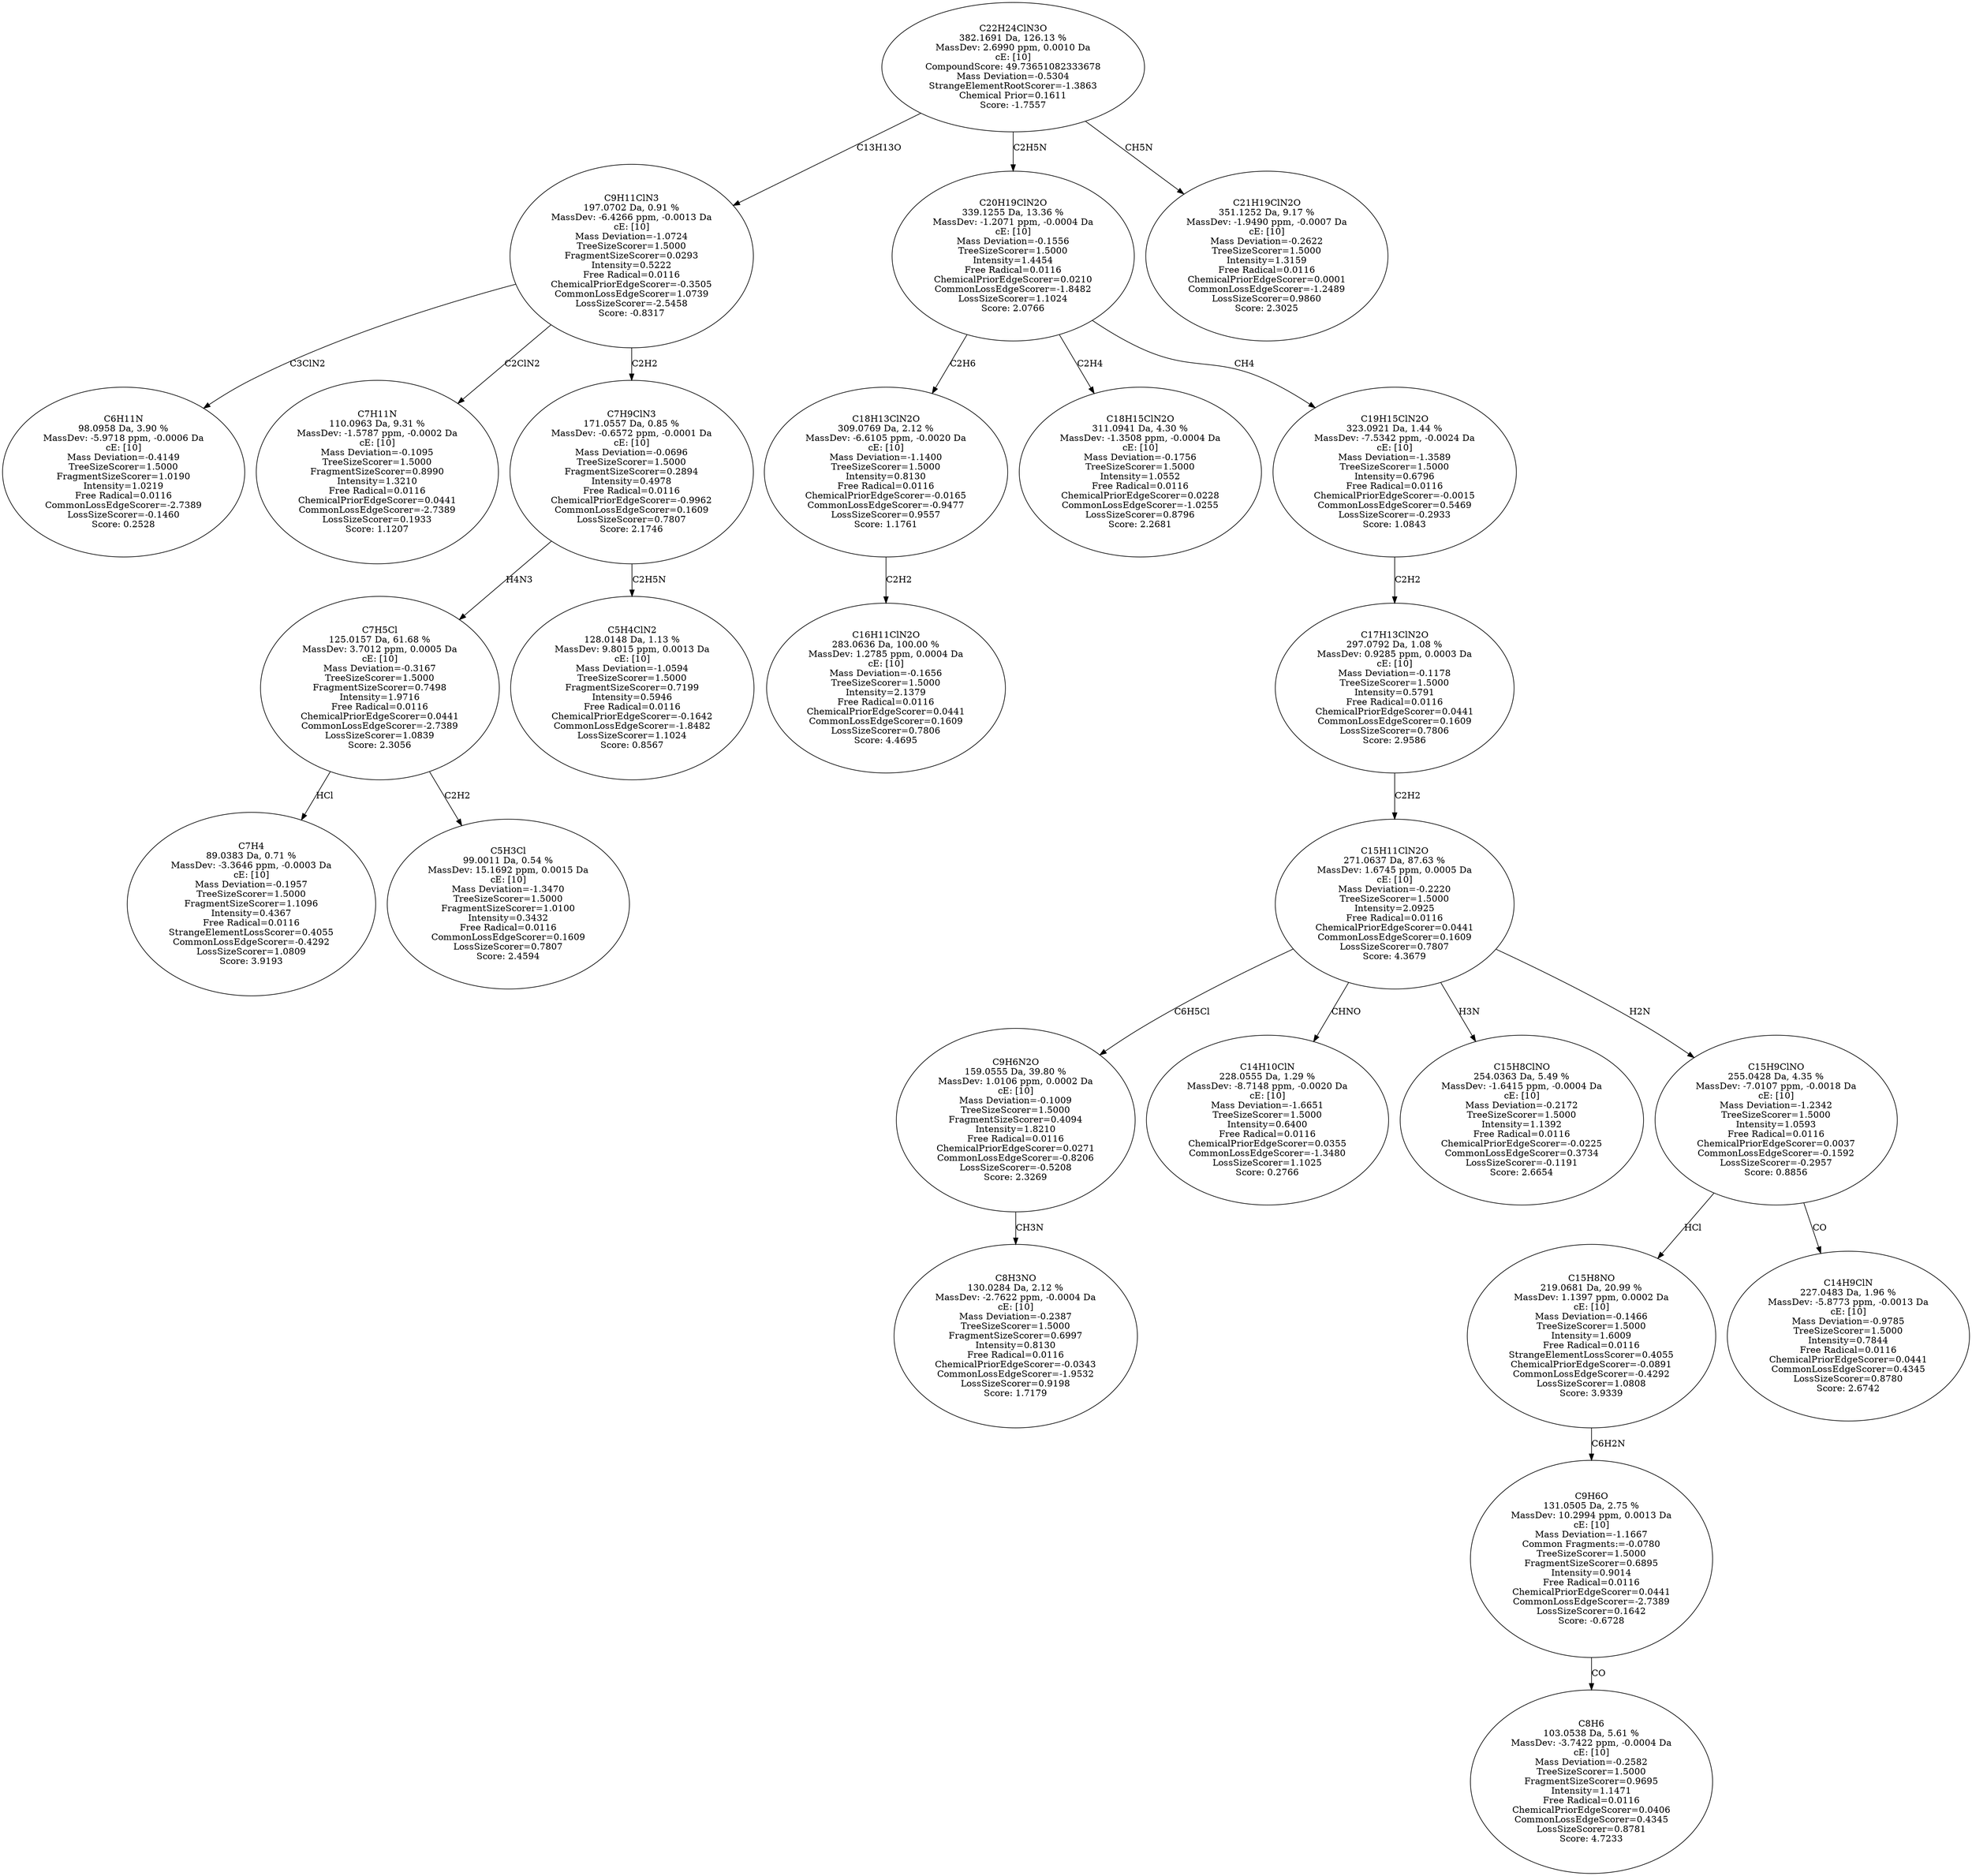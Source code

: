 strict digraph {
v1 [label="C6H11N\n98.0958 Da, 3.90 %\nMassDev: -5.9718 ppm, -0.0006 Da\ncE: [10]\nMass Deviation=-0.4149\nTreeSizeScorer=1.5000\nFragmentSizeScorer=1.0190\nIntensity=1.0219\nFree Radical=0.0116\nCommonLossEdgeScorer=-2.7389\nLossSizeScorer=-0.1460\nScore: 0.2528"];
v2 [label="C7H11N\n110.0963 Da, 9.31 %\nMassDev: -1.5787 ppm, -0.0002 Da\ncE: [10]\nMass Deviation=-0.1095\nTreeSizeScorer=1.5000\nFragmentSizeScorer=0.8990\nIntensity=1.3210\nFree Radical=0.0116\nChemicalPriorEdgeScorer=0.0441\nCommonLossEdgeScorer=-2.7389\nLossSizeScorer=0.1933\nScore: 1.1207"];
v3 [label="C7H4\n89.0383 Da, 0.71 %\nMassDev: -3.3646 ppm, -0.0003 Da\ncE: [10]\nMass Deviation=-0.1957\nTreeSizeScorer=1.5000\nFragmentSizeScorer=1.1096\nIntensity=0.4367\nFree Radical=0.0116\nStrangeElementLossScorer=0.4055\nCommonLossEdgeScorer=-0.4292\nLossSizeScorer=1.0809\nScore: 3.9193"];
v4 [label="C5H3Cl\n99.0011 Da, 0.54 %\nMassDev: 15.1692 ppm, 0.0015 Da\ncE: [10]\nMass Deviation=-1.3470\nTreeSizeScorer=1.5000\nFragmentSizeScorer=1.0100\nIntensity=0.3432\nFree Radical=0.0116\nCommonLossEdgeScorer=0.1609\nLossSizeScorer=0.7807\nScore: 2.4594"];
v5 [label="C7H5Cl\n125.0157 Da, 61.68 %\nMassDev: 3.7012 ppm, 0.0005 Da\ncE: [10]\nMass Deviation=-0.3167\nTreeSizeScorer=1.5000\nFragmentSizeScorer=0.7498\nIntensity=1.9716\nFree Radical=0.0116\nChemicalPriorEdgeScorer=0.0441\nCommonLossEdgeScorer=-2.7389\nLossSizeScorer=1.0839\nScore: 2.3056"];
v6 [label="C5H4ClN2\n128.0148 Da, 1.13 %\nMassDev: 9.8015 ppm, 0.0013 Da\ncE: [10]\nMass Deviation=-1.0594\nTreeSizeScorer=1.5000\nFragmentSizeScorer=0.7199\nIntensity=0.5946\nFree Radical=0.0116\nChemicalPriorEdgeScorer=-0.1642\nCommonLossEdgeScorer=-1.8482\nLossSizeScorer=1.1024\nScore: 0.8567"];
v7 [label="C7H9ClN3\n171.0557 Da, 0.85 %\nMassDev: -0.6572 ppm, -0.0001 Da\ncE: [10]\nMass Deviation=-0.0696\nTreeSizeScorer=1.5000\nFragmentSizeScorer=0.2894\nIntensity=0.4978\nFree Radical=0.0116\nChemicalPriorEdgeScorer=-0.9962\nCommonLossEdgeScorer=0.1609\nLossSizeScorer=0.7807\nScore: 2.1746"];
v8 [label="C9H11ClN3\n197.0702 Da, 0.91 %\nMassDev: -6.4266 ppm, -0.0013 Da\ncE: [10]\nMass Deviation=-1.0724\nTreeSizeScorer=1.5000\nFragmentSizeScorer=0.0293\nIntensity=0.5222\nFree Radical=0.0116\nChemicalPriorEdgeScorer=-0.3505\nCommonLossEdgeScorer=1.0739\nLossSizeScorer=-2.5458\nScore: -0.8317"];
v9 [label="C16H11ClN2O\n283.0636 Da, 100.00 %\nMassDev: 1.2785 ppm, 0.0004 Da\ncE: [10]\nMass Deviation=-0.1656\nTreeSizeScorer=1.5000\nIntensity=2.1379\nFree Radical=0.0116\nChemicalPriorEdgeScorer=0.0441\nCommonLossEdgeScorer=0.1609\nLossSizeScorer=0.7806\nScore: 4.4695"];
v10 [label="C18H13ClN2O\n309.0769 Da, 2.12 %\nMassDev: -6.6105 ppm, -0.0020 Da\ncE: [10]\nMass Deviation=-1.1400\nTreeSizeScorer=1.5000\nIntensity=0.8130\nFree Radical=0.0116\nChemicalPriorEdgeScorer=-0.0165\nCommonLossEdgeScorer=-0.9477\nLossSizeScorer=0.9557\nScore: 1.1761"];
v11 [label="C18H15ClN2O\n311.0941 Da, 4.30 %\nMassDev: -1.3508 ppm, -0.0004 Da\ncE: [10]\nMass Deviation=-0.1756\nTreeSizeScorer=1.5000\nIntensity=1.0552\nFree Radical=0.0116\nChemicalPriorEdgeScorer=0.0228\nCommonLossEdgeScorer=-1.0255\nLossSizeScorer=0.8796\nScore: 2.2681"];
v12 [label="C8H3NO\n130.0284 Da, 2.12 %\nMassDev: -2.7622 ppm, -0.0004 Da\ncE: [10]\nMass Deviation=-0.2387\nTreeSizeScorer=1.5000\nFragmentSizeScorer=0.6997\nIntensity=0.8130\nFree Radical=0.0116\nChemicalPriorEdgeScorer=-0.0343\nCommonLossEdgeScorer=-1.9532\nLossSizeScorer=0.9198\nScore: 1.7179"];
v13 [label="C9H6N2O\n159.0555 Da, 39.80 %\nMassDev: 1.0106 ppm, 0.0002 Da\ncE: [10]\nMass Deviation=-0.1009\nTreeSizeScorer=1.5000\nFragmentSizeScorer=0.4094\nIntensity=1.8210\nFree Radical=0.0116\nChemicalPriorEdgeScorer=0.0271\nCommonLossEdgeScorer=-0.8206\nLossSizeScorer=-0.5208\nScore: 2.3269"];
v14 [label="C14H10ClN\n228.0555 Da, 1.29 %\nMassDev: -8.7148 ppm, -0.0020 Da\ncE: [10]\nMass Deviation=-1.6651\nTreeSizeScorer=1.5000\nIntensity=0.6400\nFree Radical=0.0116\nChemicalPriorEdgeScorer=0.0355\nCommonLossEdgeScorer=-1.3480\nLossSizeScorer=1.1025\nScore: 0.2766"];
v15 [label="C15H8ClNO\n254.0363 Da, 5.49 %\nMassDev: -1.6415 ppm, -0.0004 Da\ncE: [10]\nMass Deviation=-0.2172\nTreeSizeScorer=1.5000\nIntensity=1.1392\nFree Radical=0.0116\nChemicalPriorEdgeScorer=-0.0225\nCommonLossEdgeScorer=0.3734\nLossSizeScorer=-0.1191\nScore: 2.6654"];
v16 [label="C8H6\n103.0538 Da, 5.61 %\nMassDev: -3.7422 ppm, -0.0004 Da\ncE: [10]\nMass Deviation=-0.2582\nTreeSizeScorer=1.5000\nFragmentSizeScorer=0.9695\nIntensity=1.1471\nFree Radical=0.0116\nChemicalPriorEdgeScorer=0.0406\nCommonLossEdgeScorer=0.4345\nLossSizeScorer=0.8781\nScore: 4.7233"];
v17 [label="C9H6O\n131.0505 Da, 2.75 %\nMassDev: 10.2994 ppm, 0.0013 Da\ncE: [10]\nMass Deviation=-1.1667\nCommon Fragments:=-0.0780\nTreeSizeScorer=1.5000\nFragmentSizeScorer=0.6895\nIntensity=0.9014\nFree Radical=0.0116\nChemicalPriorEdgeScorer=0.0441\nCommonLossEdgeScorer=-2.7389\nLossSizeScorer=0.1642\nScore: -0.6728"];
v18 [label="C15H8NO\n219.0681 Da, 20.99 %\nMassDev: 1.1397 ppm, 0.0002 Da\ncE: [10]\nMass Deviation=-0.1466\nTreeSizeScorer=1.5000\nIntensity=1.6009\nFree Radical=0.0116\nStrangeElementLossScorer=0.4055\nChemicalPriorEdgeScorer=-0.0891\nCommonLossEdgeScorer=-0.4292\nLossSizeScorer=1.0808\nScore: 3.9339"];
v19 [label="C14H9ClN\n227.0483 Da, 1.96 %\nMassDev: -5.8773 ppm, -0.0013 Da\ncE: [10]\nMass Deviation=-0.9785\nTreeSizeScorer=1.5000\nIntensity=0.7844\nFree Radical=0.0116\nChemicalPriorEdgeScorer=0.0441\nCommonLossEdgeScorer=0.4345\nLossSizeScorer=0.8780\nScore: 2.6742"];
v20 [label="C15H9ClNO\n255.0428 Da, 4.35 %\nMassDev: -7.0107 ppm, -0.0018 Da\ncE: [10]\nMass Deviation=-1.2342\nTreeSizeScorer=1.5000\nIntensity=1.0593\nFree Radical=0.0116\nChemicalPriorEdgeScorer=0.0037\nCommonLossEdgeScorer=-0.1592\nLossSizeScorer=-0.2957\nScore: 0.8856"];
v21 [label="C15H11ClN2O\n271.0637 Da, 87.63 %\nMassDev: 1.6745 ppm, 0.0005 Da\ncE: [10]\nMass Deviation=-0.2220\nTreeSizeScorer=1.5000\nIntensity=2.0925\nFree Radical=0.0116\nChemicalPriorEdgeScorer=0.0441\nCommonLossEdgeScorer=0.1609\nLossSizeScorer=0.7807\nScore: 4.3679"];
v22 [label="C17H13ClN2O\n297.0792 Da, 1.08 %\nMassDev: 0.9285 ppm, 0.0003 Da\ncE: [10]\nMass Deviation=-0.1178\nTreeSizeScorer=1.5000\nIntensity=0.5791\nFree Radical=0.0116\nChemicalPriorEdgeScorer=0.0441\nCommonLossEdgeScorer=0.1609\nLossSizeScorer=0.7806\nScore: 2.9586"];
v23 [label="C19H15ClN2O\n323.0921 Da, 1.44 %\nMassDev: -7.5342 ppm, -0.0024 Da\ncE: [10]\nMass Deviation=-1.3589\nTreeSizeScorer=1.5000\nIntensity=0.6796\nFree Radical=0.0116\nChemicalPriorEdgeScorer=-0.0015\nCommonLossEdgeScorer=0.5469\nLossSizeScorer=-0.2933\nScore: 1.0843"];
v24 [label="C20H19ClN2O\n339.1255 Da, 13.36 %\nMassDev: -1.2071 ppm, -0.0004 Da\ncE: [10]\nMass Deviation=-0.1556\nTreeSizeScorer=1.5000\nIntensity=1.4454\nFree Radical=0.0116\nChemicalPriorEdgeScorer=0.0210\nCommonLossEdgeScorer=-1.8482\nLossSizeScorer=1.1024\nScore: 2.0766"];
v25 [label="C21H19ClN2O\n351.1252 Da, 9.17 %\nMassDev: -1.9490 ppm, -0.0007 Da\ncE: [10]\nMass Deviation=-0.2622\nTreeSizeScorer=1.5000\nIntensity=1.3159\nFree Radical=0.0116\nChemicalPriorEdgeScorer=0.0001\nCommonLossEdgeScorer=-1.2489\nLossSizeScorer=0.9860\nScore: 2.3025"];
v26 [label="C22H24ClN3O\n382.1691 Da, 126.13 %\nMassDev: 2.6990 ppm, 0.0010 Da\ncE: [10]\nCompoundScore: 49.73651082333678\nMass Deviation=-0.5304\nStrangeElementRootScorer=-1.3863\nChemical Prior=0.1611\nScore: -1.7557"];
v8 -> v1 [label="C3ClN2"];
v8 -> v2 [label="C2ClN2"];
v5 -> v3 [label="HCl"];
v5 -> v4 [label="C2H2"];
v7 -> v5 [label="H4N3"];
v7 -> v6 [label="C2H5N"];
v8 -> v7 [label="C2H2"];
v26 -> v8 [label="C13H13O"];
v10 -> v9 [label="C2H2"];
v24 -> v10 [label="C2H6"];
v24 -> v11 [label="C2H4"];
v13 -> v12 [label="CH3N"];
v21 -> v13 [label="C6H5Cl"];
v21 -> v14 [label="CHNO"];
v21 -> v15 [label="H3N"];
v17 -> v16 [label="CO"];
v18 -> v17 [label="C6H2N"];
v20 -> v18 [label="HCl"];
v20 -> v19 [label="CO"];
v21 -> v20 [label="H2N"];
v22 -> v21 [label="C2H2"];
v23 -> v22 [label="C2H2"];
v24 -> v23 [label="CH4"];
v26 -> v24 [label="C2H5N"];
v26 -> v25 [label="CH5N"];
}
